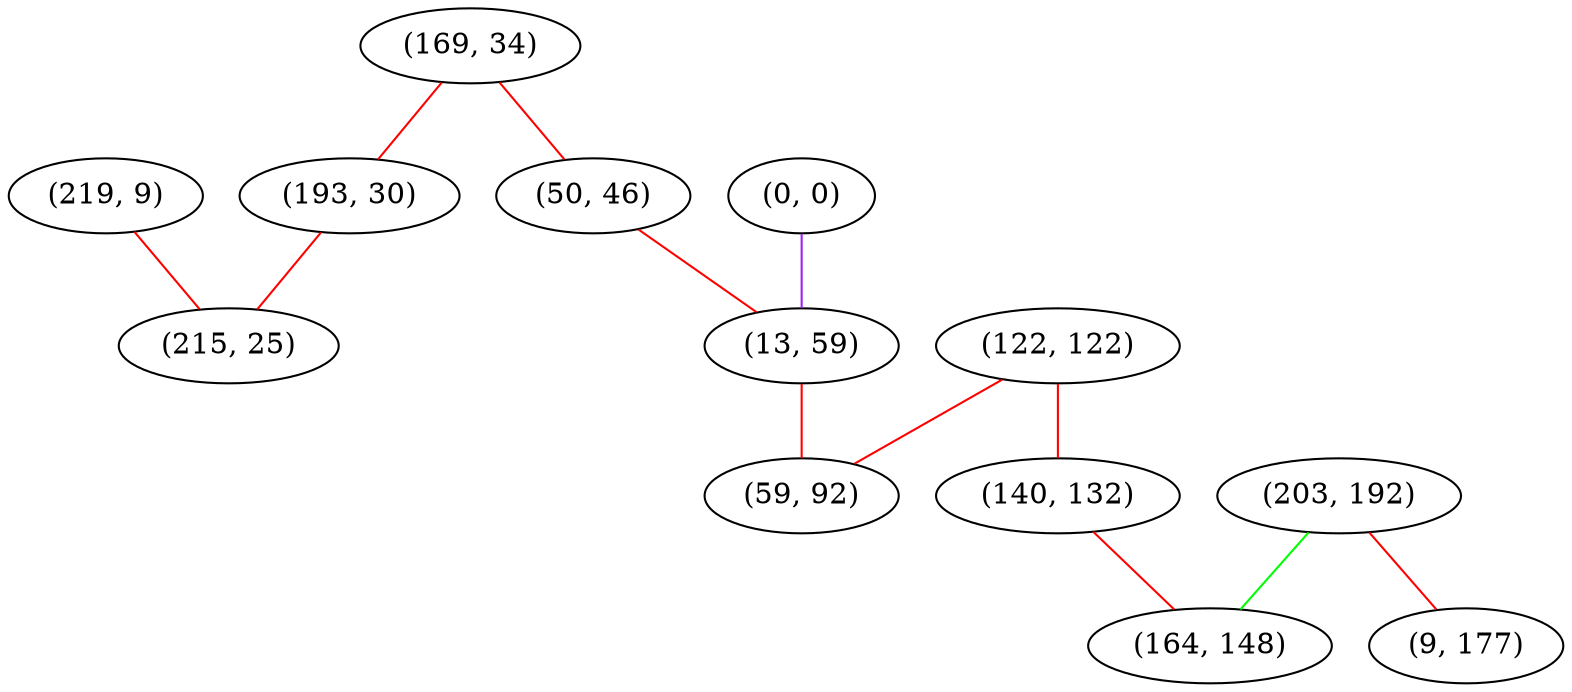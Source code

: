 graph "" {
"(219, 9)";
"(122, 122)";
"(169, 34)";
"(193, 30)";
"(50, 46)";
"(0, 0)";
"(13, 59)";
"(203, 192)";
"(140, 132)";
"(9, 177)";
"(164, 148)";
"(59, 92)";
"(215, 25)";
"(219, 9)" -- "(215, 25)"  [color=red, key=0, weight=1];
"(122, 122)" -- "(140, 132)"  [color=red, key=0, weight=1];
"(122, 122)" -- "(59, 92)"  [color=red, key=0, weight=1];
"(169, 34)" -- "(50, 46)"  [color=red, key=0, weight=1];
"(169, 34)" -- "(193, 30)"  [color=red, key=0, weight=1];
"(193, 30)" -- "(215, 25)"  [color=red, key=0, weight=1];
"(50, 46)" -- "(13, 59)"  [color=red, key=0, weight=1];
"(0, 0)" -- "(13, 59)"  [color=purple, key=0, weight=4];
"(13, 59)" -- "(59, 92)"  [color=red, key=0, weight=1];
"(203, 192)" -- "(164, 148)"  [color=green, key=0, weight=2];
"(203, 192)" -- "(9, 177)"  [color=red, key=0, weight=1];
"(140, 132)" -- "(164, 148)"  [color=red, key=0, weight=1];
}
